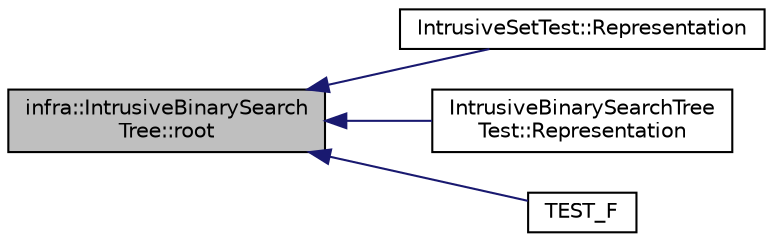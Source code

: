 digraph "infra::IntrusiveBinarySearchTree::root"
{
 // INTERACTIVE_SVG=YES
  edge [fontname="Helvetica",fontsize="10",labelfontname="Helvetica",labelfontsize="10"];
  node [fontname="Helvetica",fontsize="10",shape=record];
  rankdir="LR";
  Node106 [label="infra::IntrusiveBinarySearch\lTree::root",height=0.2,width=0.4,color="black", fillcolor="grey75", style="filled", fontcolor="black"];
  Node106 -> Node107 [dir="back",color="midnightblue",fontsize="10",style="solid",fontname="Helvetica"];
  Node107 [label="IntrusiveSetTest::Representation",height=0.2,width=0.4,color="black", fillcolor="white", style="filled",URL="$d6/d35/class_intrusive_set_test.html#a70690550366ed803acec0d3f1dbc7b91"];
  Node106 -> Node108 [dir="back",color="midnightblue",fontsize="10",style="solid",fontname="Helvetica"];
  Node108 [label="IntrusiveBinarySearchTree\lTest::Representation",height=0.2,width=0.4,color="black", fillcolor="white", style="filled",URL="$d4/db5/class_intrusive_binary_search_tree_test.html#ad0c50e2346c8e29a4f15971a65b32f13"];
  Node106 -> Node109 [dir="back",color="midnightblue",fontsize="10",style="solid",fontname="Helvetica"];
  Node109 [label="TEST_F",height=0.2,width=0.4,color="black", fillcolor="white", style="filled",URL="$d8/dfb/_test_intrusive_binary_search_tree_8cpp.html#a8283d7a4887b9804ca5d2cae8dee93e0"];
}
